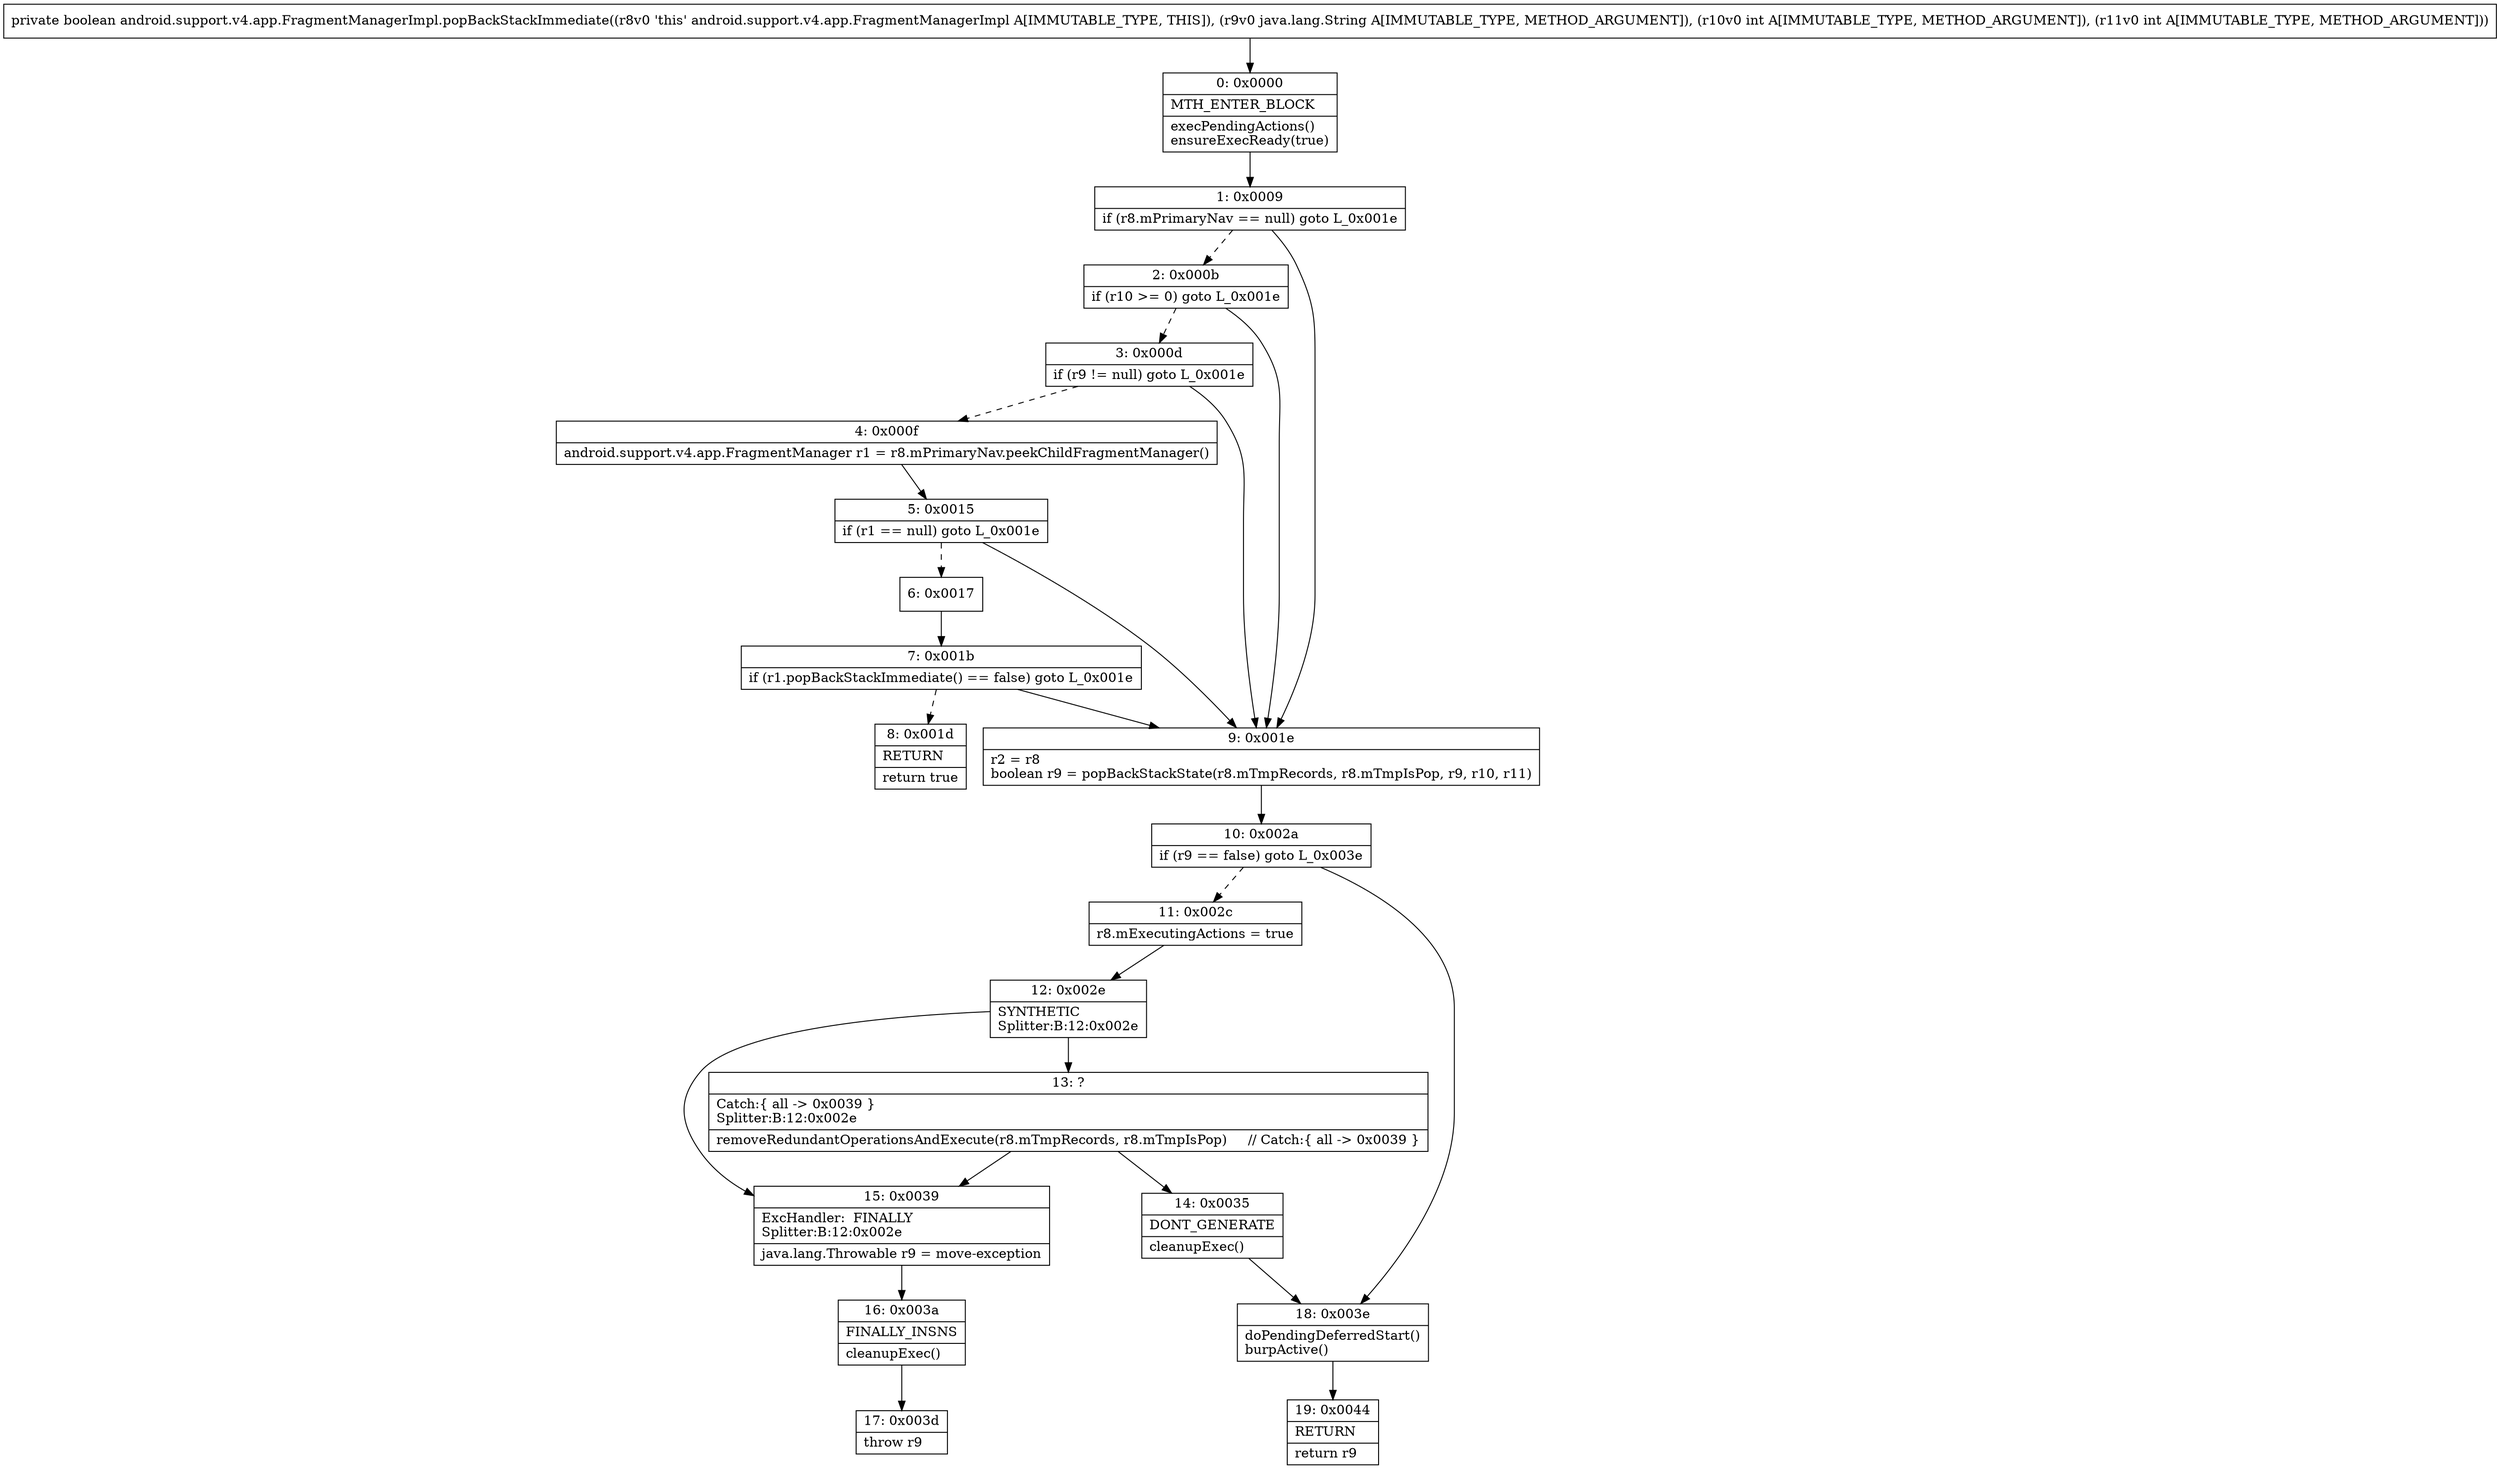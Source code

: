 digraph "CFG forandroid.support.v4.app.FragmentManagerImpl.popBackStackImmediate(Ljava\/lang\/String;II)Z" {
Node_0 [shape=record,label="{0\:\ 0x0000|MTH_ENTER_BLOCK\l|execPendingActions()\lensureExecReady(true)\l}"];
Node_1 [shape=record,label="{1\:\ 0x0009|if (r8.mPrimaryNav == null) goto L_0x001e\l}"];
Node_2 [shape=record,label="{2\:\ 0x000b|if (r10 \>= 0) goto L_0x001e\l}"];
Node_3 [shape=record,label="{3\:\ 0x000d|if (r9 != null) goto L_0x001e\l}"];
Node_4 [shape=record,label="{4\:\ 0x000f|android.support.v4.app.FragmentManager r1 = r8.mPrimaryNav.peekChildFragmentManager()\l}"];
Node_5 [shape=record,label="{5\:\ 0x0015|if (r1 == null) goto L_0x001e\l}"];
Node_6 [shape=record,label="{6\:\ 0x0017}"];
Node_7 [shape=record,label="{7\:\ 0x001b|if (r1.popBackStackImmediate() == false) goto L_0x001e\l}"];
Node_8 [shape=record,label="{8\:\ 0x001d|RETURN\l|return true\l}"];
Node_9 [shape=record,label="{9\:\ 0x001e|r2 = r8\lboolean r9 = popBackStackState(r8.mTmpRecords, r8.mTmpIsPop, r9, r10, r11)\l}"];
Node_10 [shape=record,label="{10\:\ 0x002a|if (r9 == false) goto L_0x003e\l}"];
Node_11 [shape=record,label="{11\:\ 0x002c|r8.mExecutingActions = true\l}"];
Node_12 [shape=record,label="{12\:\ 0x002e|SYNTHETIC\lSplitter:B:12:0x002e\l}"];
Node_13 [shape=record,label="{13\:\ ?|Catch:\{ all \-\> 0x0039 \}\lSplitter:B:12:0x002e\l|removeRedundantOperationsAndExecute(r8.mTmpRecords, r8.mTmpIsPop)     \/\/ Catch:\{ all \-\> 0x0039 \}\l}"];
Node_14 [shape=record,label="{14\:\ 0x0035|DONT_GENERATE\l|cleanupExec()\l}"];
Node_15 [shape=record,label="{15\:\ 0x0039|ExcHandler:  FINALLY\lSplitter:B:12:0x002e\l|java.lang.Throwable r9 = move\-exception\l}"];
Node_16 [shape=record,label="{16\:\ 0x003a|FINALLY_INSNS\l|cleanupExec()\l}"];
Node_17 [shape=record,label="{17\:\ 0x003d|throw r9\l}"];
Node_18 [shape=record,label="{18\:\ 0x003e|doPendingDeferredStart()\lburpActive()\l}"];
Node_19 [shape=record,label="{19\:\ 0x0044|RETURN\l|return r9\l}"];
MethodNode[shape=record,label="{private boolean android.support.v4.app.FragmentManagerImpl.popBackStackImmediate((r8v0 'this' android.support.v4.app.FragmentManagerImpl A[IMMUTABLE_TYPE, THIS]), (r9v0 java.lang.String A[IMMUTABLE_TYPE, METHOD_ARGUMENT]), (r10v0 int A[IMMUTABLE_TYPE, METHOD_ARGUMENT]), (r11v0 int A[IMMUTABLE_TYPE, METHOD_ARGUMENT])) }"];
MethodNode -> Node_0;
Node_0 -> Node_1;
Node_1 -> Node_2[style=dashed];
Node_1 -> Node_9;
Node_2 -> Node_3[style=dashed];
Node_2 -> Node_9;
Node_3 -> Node_4[style=dashed];
Node_3 -> Node_9;
Node_4 -> Node_5;
Node_5 -> Node_6[style=dashed];
Node_5 -> Node_9;
Node_6 -> Node_7;
Node_7 -> Node_8[style=dashed];
Node_7 -> Node_9;
Node_9 -> Node_10;
Node_10 -> Node_11[style=dashed];
Node_10 -> Node_18;
Node_11 -> Node_12;
Node_12 -> Node_13;
Node_12 -> Node_15;
Node_13 -> Node_14;
Node_13 -> Node_15;
Node_14 -> Node_18;
Node_15 -> Node_16;
Node_16 -> Node_17;
Node_18 -> Node_19;
}


